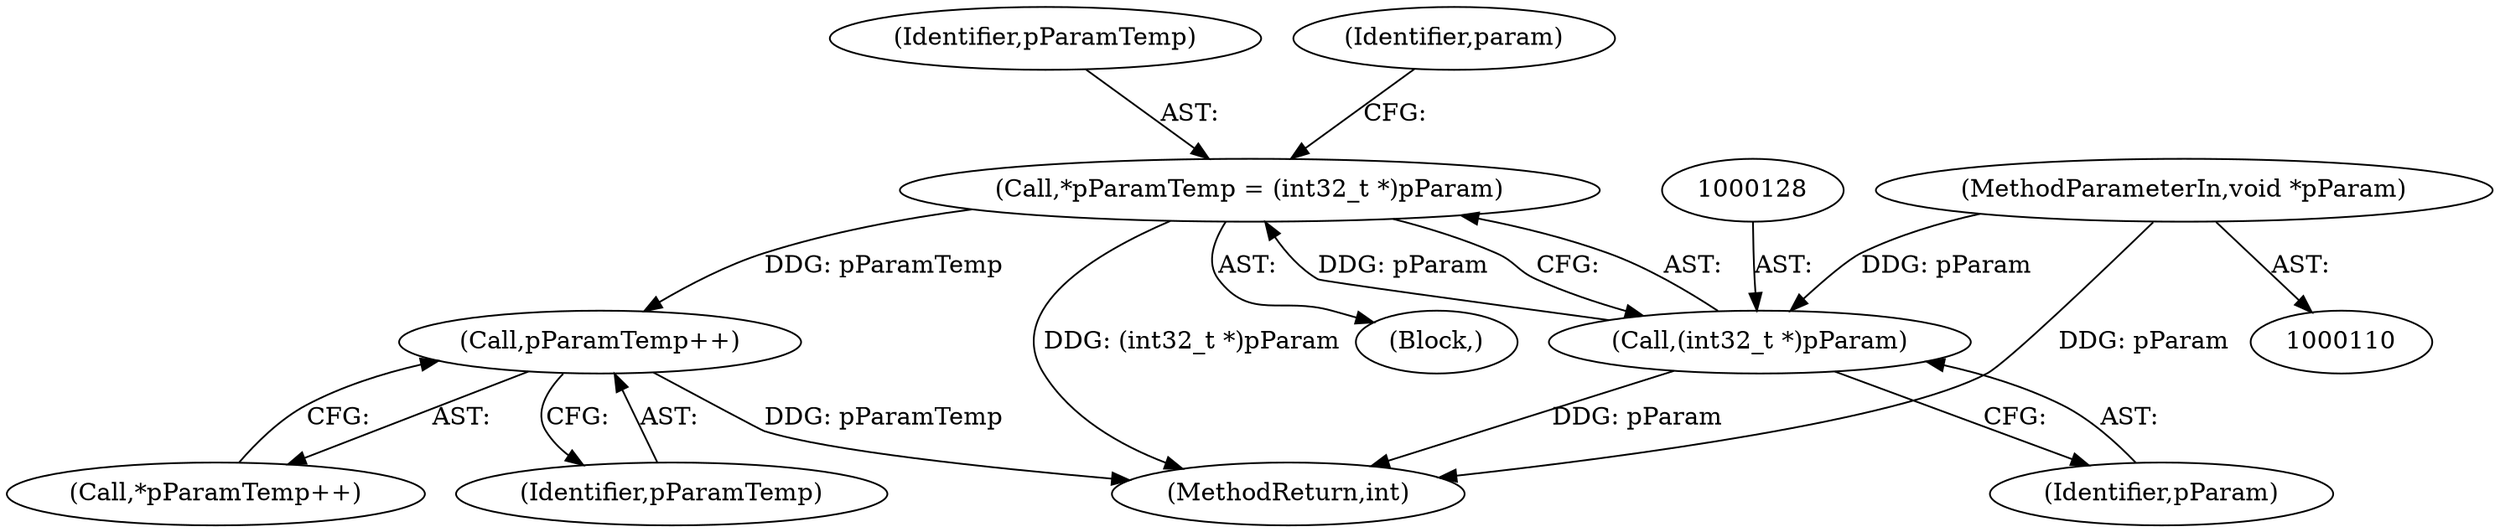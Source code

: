 digraph "0_Android_321ea5257e37c8edb26e66fe4ee78cca4cd915fe@pointer" {
"1000125" [label="(Call,*pParamTemp = (int32_t *)pParam)"];
"1000127" [label="(Call,(int32_t *)pParam)"];
"1000112" [label="(MethodParameterIn,void *pParam)"];
"1000134" [label="(Call,pParamTemp++)"];
"1000127" [label="(Call,(int32_t *)pParam)"];
"1000112" [label="(MethodParameterIn,void *pParam)"];
"1000125" [label="(Call,*pParamTemp = (int32_t *)pParam)"];
"1000586" [label="(MethodReturn,int)"];
"1000135" [label="(Identifier,pParamTemp)"];
"1000129" [label="(Identifier,pParam)"];
"1000134" [label="(Call,pParamTemp++)"];
"1000115" [label="(Block,)"];
"1000126" [label="(Identifier,pParamTemp)"];
"1000132" [label="(Identifier,param)"];
"1000133" [label="(Call,*pParamTemp++)"];
"1000125" -> "1000115"  [label="AST: "];
"1000125" -> "1000127"  [label="CFG: "];
"1000126" -> "1000125"  [label="AST: "];
"1000127" -> "1000125"  [label="AST: "];
"1000132" -> "1000125"  [label="CFG: "];
"1000125" -> "1000586"  [label="DDG: (int32_t *)pParam"];
"1000127" -> "1000125"  [label="DDG: pParam"];
"1000125" -> "1000134"  [label="DDG: pParamTemp"];
"1000127" -> "1000129"  [label="CFG: "];
"1000128" -> "1000127"  [label="AST: "];
"1000129" -> "1000127"  [label="AST: "];
"1000127" -> "1000586"  [label="DDG: pParam"];
"1000112" -> "1000127"  [label="DDG: pParam"];
"1000112" -> "1000110"  [label="AST: "];
"1000112" -> "1000586"  [label="DDG: pParam"];
"1000134" -> "1000133"  [label="AST: "];
"1000134" -> "1000135"  [label="CFG: "];
"1000135" -> "1000134"  [label="AST: "];
"1000133" -> "1000134"  [label="CFG: "];
"1000134" -> "1000586"  [label="DDG: pParamTemp"];
}
